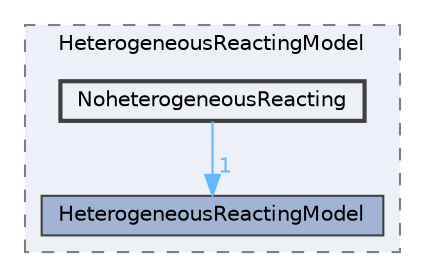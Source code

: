 digraph "src/lagrangian/intermediate/submodels/HeterogeneousReactingModel/NoheterogeneousReacting"
{
 // LATEX_PDF_SIZE
  bgcolor="transparent";
  edge [fontname=Helvetica,fontsize=10,labelfontname=Helvetica,labelfontsize=10];
  node [fontname=Helvetica,fontsize=10,shape=box,height=0.2,width=0.4];
  compound=true
  subgraph clusterdir_fb1c2bb12d2b85259453545b2631e6a2 {
    graph [ bgcolor="#edf0f7", pencolor="grey50", label="HeterogeneousReactingModel", fontname=Helvetica,fontsize=10 style="filled,dashed", URL="dir_fb1c2bb12d2b85259453545b2631e6a2.html",tooltip=""]
  dir_06141f6634409701a7cfd6670fa1b702 [label="HeterogeneousReactingModel", fillcolor="#a2b4d6", color="grey25", style="filled", URL="dir_06141f6634409701a7cfd6670fa1b702.html",tooltip=""];
  dir_90d462c3736277305eca2ebc5979e31d [label="NoheterogeneousReacting", fillcolor="#edf0f7", color="grey25", style="filled,bold", URL="dir_90d462c3736277305eca2ebc5979e31d.html",tooltip=""];
  }
  dir_90d462c3736277305eca2ebc5979e31d->dir_06141f6634409701a7cfd6670fa1b702 [headlabel="1", labeldistance=1.5 headhref="dir_002550_001735.html" href="dir_002550_001735.html" color="steelblue1" fontcolor="steelblue1"];
}
